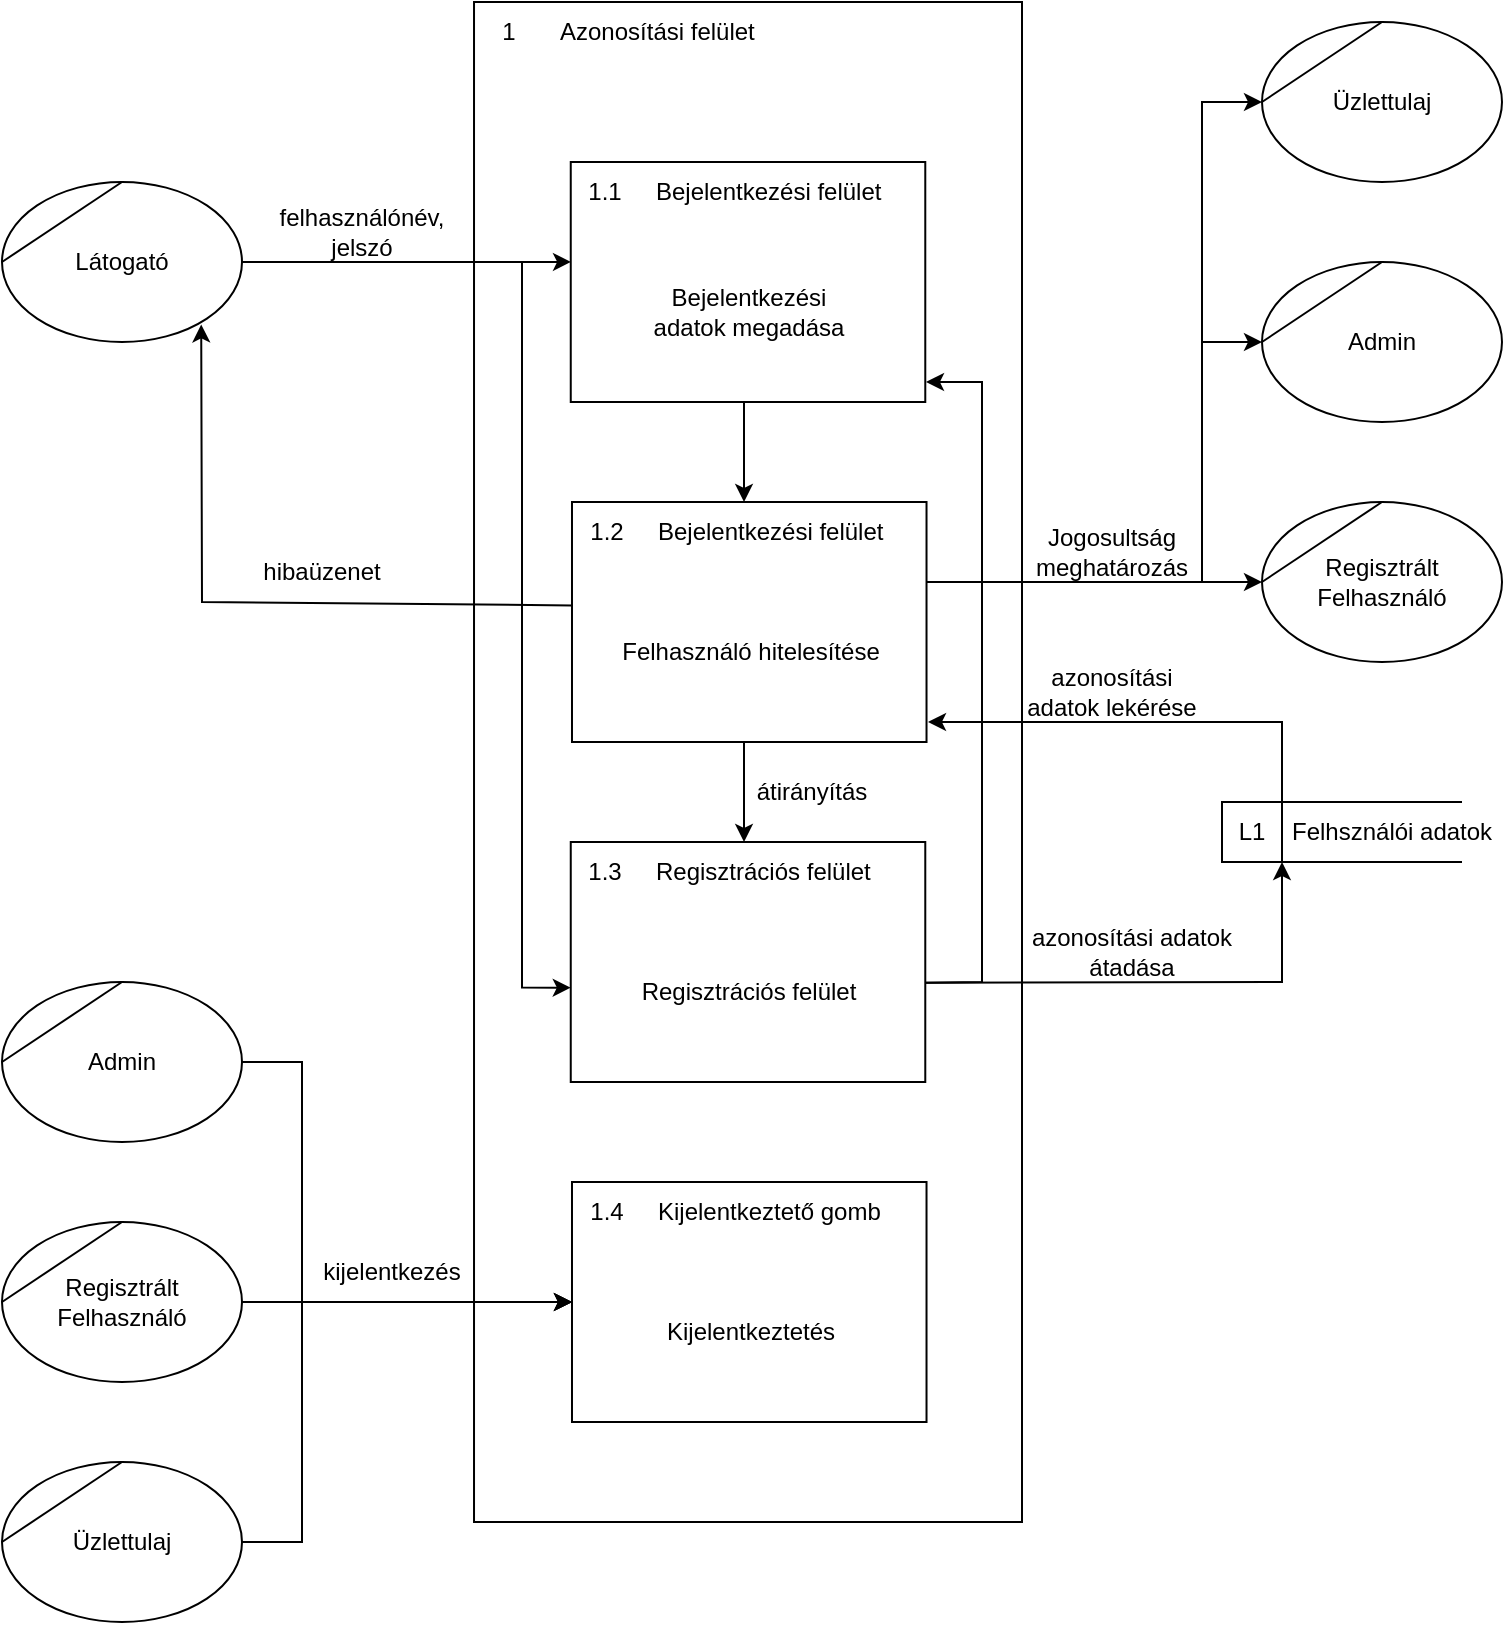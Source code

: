 <mxfile version="20.8.20" type="device"><diagram name="Page-1" id="wBHr8lDyeCEjuskGQir8"><mxGraphModel dx="1979" dy="1143" grid="1" gridSize="10" guides="1" tooltips="1" connect="1" arrows="1" fold="1" page="1" pageScale="1" pageWidth="827" pageHeight="1169" math="0" shadow="0"><root><mxCell id="0"/><mxCell id="1" parent="0"/><mxCell id="6Y3xSeC-OIGS1qBUJar_-1" value="" style="html=1;dashed=0;whitespace=wrap;shape=mxgraph.dfd.process;align=center;container=1;collapsible=0;spacingTop=30;" parent="1" vertex="1"><mxGeometry x="276.01" y="150" width="273.99" height="760" as="geometry"/></mxCell><mxCell id="6Y3xSeC-OIGS1qBUJar_-2" value="1" style="text;html=1;strokeColor=none;fillColor=none;align=center;verticalAlign=middle;whiteSpace=wrap;rounded=0;movable=0;resizable=0;rotatable=0;cloneable=0;deletable=0;connectable=0;allowArrows=0;pointerEvents=1;" parent="6Y3xSeC-OIGS1qBUJar_-1" vertex="1"><mxGeometry width="35" height="30" as="geometry"/></mxCell><mxCell id="6Y3xSeC-OIGS1qBUJar_-3" value="Azonosítási felület" style="text;html=1;strokeColor=none;fillColor=none;align=left;verticalAlign=middle;whiteSpace=wrap;rounded=0;movable=0;resizable=0;connectable=0;allowArrows=0;rotatable=0;cloneable=0;deletable=0;spacingLeft=6;autosize=1;resizeWidth=0;" parent="6Y3xSeC-OIGS1qBUJar_-1" vertex="1"><mxGeometry x="35" width="120" height="30" as="geometry"/></mxCell><mxCell id="6Y3xSeC-OIGS1qBUJar_-7" value="Bejelentkezési&lt;br&gt;adatok megadása" style="html=1;dashed=0;whitespace=wrap;shape=mxgraph.dfd.process2;align=center;container=1;collapsible=0;spacingTop=30;" parent="6Y3xSeC-OIGS1qBUJar_-1" vertex="1"><mxGeometry x="48.366" y="80" width="177.266" height="120" as="geometry"/></mxCell><mxCell id="6Y3xSeC-OIGS1qBUJar_-8" value="1.1" style="text;html=1;strokeColor=none;fillColor=none;align=center;verticalAlign=middle;whiteSpace=wrap;rounded=0;connectable=0;allowArrows=0;editable=1;movable=0;resizable=0;rotatable=0;deletable=0;locked=0;cloneable=0;" parent="6Y3xSeC-OIGS1qBUJar_-7" vertex="1"><mxGeometry width="35" height="30" as="geometry"/></mxCell><mxCell id="6Y3xSeC-OIGS1qBUJar_-9" value="Bejelentkezési felület" style="text;strokeColor=none;fillColor=none;align=left;verticalAlign=middle;whiteSpace=wrap;rounded=0;autosize=1;connectable=0;allowArrows=0;movable=0;resizable=0;rotatable=0;deletable=0;cloneable=0;spacingLeft=6;fontStyle=0;html=1;" parent="6Y3xSeC-OIGS1qBUJar_-7" vertex="1"><mxGeometry x="35" width="140" height="30" as="geometry"/></mxCell><mxCell id="6Y3xSeC-OIGS1qBUJar_-16" value="Felhasználó hitelesítése" style="html=1;dashed=0;whitespace=wrap;shape=mxgraph.dfd.process2;align=center;container=1;collapsible=0;spacingTop=30;" parent="6Y3xSeC-OIGS1qBUJar_-1" vertex="1"><mxGeometry x="48.986" y="250" width="177.266" height="120" as="geometry"/></mxCell><mxCell id="6Y3xSeC-OIGS1qBUJar_-17" value="1.2" style="text;html=1;strokeColor=none;fillColor=none;align=center;verticalAlign=middle;whiteSpace=wrap;rounded=0;connectable=0;allowArrows=0;editable=1;movable=0;resizable=0;rotatable=0;deletable=0;locked=0;cloneable=0;" parent="6Y3xSeC-OIGS1qBUJar_-16" vertex="1"><mxGeometry width="35" height="30" as="geometry"/></mxCell><mxCell id="6Y3xSeC-OIGS1qBUJar_-18" value="Bejelentkezési felület" style="text;strokeColor=none;fillColor=none;align=left;verticalAlign=middle;whiteSpace=wrap;rounded=0;autosize=1;connectable=0;allowArrows=0;movable=0;resizable=0;rotatable=0;deletable=0;cloneable=0;spacingLeft=6;fontStyle=0;html=1;" parent="6Y3xSeC-OIGS1qBUJar_-16" vertex="1"><mxGeometry x="35" width="140" height="30" as="geometry"/></mxCell><mxCell id="6Y3xSeC-OIGS1qBUJar_-21" value="" style="endArrow=classic;html=1;rounded=0;" parent="6Y3xSeC-OIGS1qBUJar_-1" edge="1"><mxGeometry width="50" height="50" relative="1" as="geometry"><mxPoint x="135" y="370" as="sourcePoint"/><mxPoint x="135" y="420" as="targetPoint"/></mxGeometry></mxCell><mxCell id="6Y3xSeC-OIGS1qBUJar_-24" value="Regisztrációs felület" style="html=1;dashed=0;whitespace=wrap;shape=mxgraph.dfd.process2;align=center;container=1;collapsible=0;spacingTop=30;" parent="6Y3xSeC-OIGS1qBUJar_-1" vertex="1"><mxGeometry x="48.366" y="420" width="177.266" height="120" as="geometry"/></mxCell><mxCell id="6Y3xSeC-OIGS1qBUJar_-25" value="1.3" style="text;html=1;strokeColor=none;fillColor=none;align=center;verticalAlign=middle;whiteSpace=wrap;rounded=0;connectable=0;allowArrows=0;editable=1;movable=0;resizable=0;rotatable=0;deletable=0;locked=0;cloneable=0;" parent="6Y3xSeC-OIGS1qBUJar_-24" vertex="1"><mxGeometry width="35" height="30" as="geometry"/></mxCell><mxCell id="6Y3xSeC-OIGS1qBUJar_-26" value="Regisztrációs felület" style="text;strokeColor=none;fillColor=none;align=left;verticalAlign=middle;whiteSpace=wrap;rounded=0;autosize=1;connectable=0;allowArrows=0;movable=0;resizable=0;rotatable=0;deletable=0;cloneable=0;spacingLeft=6;fontStyle=0;html=1;" parent="6Y3xSeC-OIGS1qBUJar_-24" vertex="1"><mxGeometry x="35" width="130" height="30" as="geometry"/></mxCell><mxCell id="6Y3xSeC-OIGS1qBUJar_-27" value="átirányítás" style="text;html=1;strokeColor=none;fillColor=none;align=center;verticalAlign=middle;whiteSpace=wrap;rounded=0;" parent="6Y3xSeC-OIGS1qBUJar_-1" vertex="1"><mxGeometry x="137.99" y="380" width="62.01" height="30" as="geometry"/></mxCell><mxCell id="6Y3xSeC-OIGS1qBUJar_-29" value="" style="endArrow=classic;html=1;rounded=0;" parent="6Y3xSeC-OIGS1qBUJar_-1" edge="1"><mxGeometry width="50" height="50" relative="1" as="geometry"><mxPoint x="135" y="200" as="sourcePoint"/><mxPoint x="135" y="250" as="targetPoint"/></mxGeometry></mxCell><mxCell id="6Y3xSeC-OIGS1qBUJar_-30" value="" style="endArrow=classic;html=1;rounded=0;exitX=1.001;exitY=0.586;exitDx=0;exitDy=0;exitPerimeter=0;" parent="6Y3xSeC-OIGS1qBUJar_-1" source="6Y3xSeC-OIGS1qBUJar_-24" edge="1"><mxGeometry width="50" height="50" relative="1" as="geometry"><mxPoint x="243.99" y="490" as="sourcePoint"/><mxPoint x="225.99" y="190" as="targetPoint"/><Array as="points"><mxPoint x="253.99" y="490"/><mxPoint x="253.99" y="190"/></Array></mxGeometry></mxCell><mxCell id="t-ofbgn7-wJjIu8tS1og-3" value="Kijelentkeztetés" style="html=1;dashed=0;whitespace=wrap;shape=mxgraph.dfd.process2;align=center;container=1;collapsible=0;spacingTop=30;" parent="6Y3xSeC-OIGS1qBUJar_-1" vertex="1"><mxGeometry x="48.986" y="590" width="177.266" height="120" as="geometry"/></mxCell><mxCell id="t-ofbgn7-wJjIu8tS1og-4" value="1.4" style="text;html=1;strokeColor=none;fillColor=none;align=center;verticalAlign=middle;whiteSpace=wrap;rounded=0;connectable=0;allowArrows=0;editable=1;movable=0;resizable=0;rotatable=0;deletable=0;locked=0;cloneable=0;" parent="t-ofbgn7-wJjIu8tS1og-3" vertex="1"><mxGeometry width="35" height="30" as="geometry"/></mxCell><mxCell id="t-ofbgn7-wJjIu8tS1og-5" value="Kijelentkeztető gomb" style="text;strokeColor=none;fillColor=none;align=left;verticalAlign=middle;whiteSpace=wrap;rounded=0;autosize=1;connectable=0;allowArrows=0;movable=0;resizable=0;rotatable=0;deletable=0;cloneable=0;spacingLeft=6;fontStyle=0;html=1;" parent="t-ofbgn7-wJjIu8tS1og-3" vertex="1"><mxGeometry x="35" width="140" height="30" as="geometry"/></mxCell><mxCell id="6Y3xSeC-OIGS1qBUJar_-13" style="edgeStyle=orthogonalEdgeStyle;rounded=0;orthogonalLoop=1;jettySize=auto;html=1;exitX=1;exitY=0.5;exitDx=0;exitDy=0;entryX=0.177;entryY=0.171;entryDx=0;entryDy=0;entryPerimeter=0;" parent="1" source="6Y3xSeC-OIGS1qBUJar_-4" target="6Y3xSeC-OIGS1qBUJar_-1" edge="1"><mxGeometry relative="1" as="geometry"/></mxCell><mxCell id="6Y3xSeC-OIGS1qBUJar_-4" value="Látogató" style="shape=stencil(tZRtjoMgEIZPw98GJR6gYXfvQe10nZQCAbYft99RNKlW7GajiTGZeeXhnZGBCRka5YCVvGHig5VlwTm9Kb5NYhUc1DElr8qjOmhISojenuGGx9gz0DTgMbaq+GR8T9+0j5C1NYYgaE0YKU86wRQaWsvvCdZv/xhFjvgXiOB7kynLyq+/Y3fVNuBiI79j7OB+db/rgceOi61+3Grg4v9YISmTO9xCHlR9/vb2xxxnzYDW6AK8OfLTeZzO66ynzM5CnqyHBUsn1DqN9UITnWoH/kUY5Iu9PtVUzRY1jx4IGk22K9UioSs+44+uvFxl3bKX1nTZdE12iV8=);whiteSpace=wrap;html=1;" parent="1" vertex="1"><mxGeometry x="40" y="240" width="120" height="80" as="geometry"/></mxCell><mxCell id="6Y3xSeC-OIGS1qBUJar_-5" value="Felhsználói adatok" style="html=1;dashed=0;whitespace=wrap;shape=mxgraph.dfd.dataStoreID;align=left;spacingLeft=33;container=1;collapsible=0;autosize=0;" parent="1" vertex="1"><mxGeometry x="650" y="550" width="120" height="30" as="geometry"/></mxCell><mxCell id="6Y3xSeC-OIGS1qBUJar_-6" value="L1" style="text;html=1;strokeColor=none;fillColor=none;align=center;verticalAlign=middle;whiteSpace=wrap;rounded=0;movable=0;resizable=0;rotatable=0;cloneable=0;deletable=0;allowArrows=0;connectable=0;" parent="6Y3xSeC-OIGS1qBUJar_-5" vertex="1"><mxGeometry width="30" height="30" as="geometry"/></mxCell><mxCell id="6Y3xSeC-OIGS1qBUJar_-14" value="felhasználónév, jelszó" style="text;html=1;strokeColor=none;fillColor=none;align=center;verticalAlign=middle;whiteSpace=wrap;rounded=0;" parent="1" vertex="1"><mxGeometry x="170" y="250" width="100" height="30" as="geometry"/></mxCell><mxCell id="6Y3xSeC-OIGS1qBUJar_-19" value="" style="endArrow=classic;html=1;rounded=0;exitX=0.25;exitY=0;exitDx=0;exitDy=0;exitPerimeter=0;" parent="1" source="6Y3xSeC-OIGS1qBUJar_-5" edge="1"><mxGeometry width="50" height="50" relative="1" as="geometry"><mxPoint x="660" y="540" as="sourcePoint"/><mxPoint x="503" y="510" as="targetPoint"/><Array as="points"><mxPoint x="680" y="510"/></Array></mxGeometry></mxCell><mxCell id="6Y3xSeC-OIGS1qBUJar_-22" value="" style="endArrow=classic;html=1;rounded=0;exitX=0.002;exitY=0.431;exitDx=0;exitDy=0;exitPerimeter=0;entryX=0.83;entryY=0.89;entryDx=0;entryDy=0;entryPerimeter=0;" parent="1" source="6Y3xSeC-OIGS1qBUJar_-16" target="6Y3xSeC-OIGS1qBUJar_-4" edge="1"><mxGeometry width="50" height="50" relative="1" as="geometry"><mxPoint x="250" y="480" as="sourcePoint"/><mxPoint x="140" y="330" as="targetPoint"/><Array as="points"><mxPoint x="140" y="450"/></Array></mxGeometry></mxCell><mxCell id="6Y3xSeC-OIGS1qBUJar_-23" value="hibaüzenet" style="text;html=1;strokeColor=none;fillColor=none;align=center;verticalAlign=middle;whiteSpace=wrap;rounded=0;" parent="1" vertex="1"><mxGeometry x="150" y="420" width="100" height="30" as="geometry"/></mxCell><mxCell id="6Y3xSeC-OIGS1qBUJar_-28" style="edgeStyle=orthogonalEdgeStyle;rounded=0;orthogonalLoop=1;jettySize=auto;html=1;exitX=1;exitY=0.5;exitDx=0;exitDy=0;entryX=0;entryY=0.607;entryDx=0;entryDy=0;entryPerimeter=0;" parent="1" source="6Y3xSeC-OIGS1qBUJar_-4" target="6Y3xSeC-OIGS1qBUJar_-24" edge="1"><mxGeometry relative="1" as="geometry"><Array as="points"><mxPoint x="300" y="280"/><mxPoint x="300" y="643"/></Array></mxGeometry></mxCell><mxCell id="6Y3xSeC-OIGS1qBUJar_-32" value="" style="endArrow=classic;html=1;rounded=0;exitX=1.001;exitY=0.586;exitDx=0;exitDy=0;exitPerimeter=0;" parent="1" source="6Y3xSeC-OIGS1qBUJar_-24" edge="1"><mxGeometry width="50" height="50" relative="1" as="geometry"><mxPoint x="778.02" y="790" as="sourcePoint"/><mxPoint x="680" y="580" as="targetPoint"/><Array as="points"><mxPoint x="680" y="640"/></Array></mxGeometry></mxCell><mxCell id="6Y3xSeC-OIGS1qBUJar_-33" value="azonosítási adatok átadása" style="text;html=1;strokeColor=none;fillColor=none;align=center;verticalAlign=middle;whiteSpace=wrap;rounded=0;" parent="1" vertex="1"><mxGeometry x="550" y="610" width="110" height="30" as="geometry"/></mxCell><mxCell id="6Y3xSeC-OIGS1qBUJar_-34" value="azonosítási adatok lekérése" style="text;html=1;strokeColor=none;fillColor=none;align=center;verticalAlign=middle;whiteSpace=wrap;rounded=0;" parent="1" vertex="1"><mxGeometry x="550" y="480" width="90" height="30" as="geometry"/></mxCell><mxCell id="6Y3xSeC-OIGS1qBUJar_-52" value="Regisztrált&lt;br&gt;Felhasználó" style="shape=stencil(tZRtjoMgEIZPw98GJR6gYXfvQe10nZQCAbYft99RNKlW7GajiTGZeeXhnZGBCRka5YCVvGHig5VlwTm9Kb5NYhUc1DElr8qjOmhISojenuGGx9gz0DTgMbaq+GR8T9+0j5C1NYYgaE0YKU86wRQaWsvvCdZv/xhFjvgXiOB7kynLyq+/Y3fVNuBiI79j7OB+db/rgceOi61+3Grg4v9YISmTO9xCHlR9/vb2xxxnzYDW6AK8OfLTeZzO66ynzM5CnqyHBUsn1DqN9UITnWoH/kUY5Iu9PtVUzRY1jx4IGk22K9UioSs+44+uvFxl3bKX1nTZdE12iV8=);whiteSpace=wrap;html=1;" parent="1" vertex="1"><mxGeometry x="670" y="400" width="120" height="80" as="geometry"/></mxCell><mxCell id="6Y3xSeC-OIGS1qBUJar_-53" value="Admin" style="shape=stencil(tZRtjoMgEIZPw98GJR6gYXfvQe10nZQCAbYft99RNKlW7GajiTGZeeXhnZGBCRka5YCVvGHig5VlwTm9Kb5NYhUc1DElr8qjOmhISojenuGGx9gz0DTgMbaq+GR8T9+0j5C1NYYgaE0YKU86wRQaWsvvCdZv/xhFjvgXiOB7kynLyq+/Y3fVNuBiI79j7OB+db/rgceOi61+3Grg4v9YISmTO9xCHlR9/vb2xxxnzYDW6AK8OfLTeZzO66ynzM5CnqyHBUsn1DqN9UITnWoH/kUY5Iu9PtVUzRY1jx4IGk22K9UioSs+44+uvFxl3bKX1nTZdE12iV8=);whiteSpace=wrap;html=1;" parent="1" vertex="1"><mxGeometry x="670" y="280" width="120" height="80" as="geometry"/></mxCell><mxCell id="6Y3xSeC-OIGS1qBUJar_-54" value="" style="endArrow=classic;html=1;rounded=0;entryX=0;entryY=0.5;entryDx=0;entryDy=0;" parent="1" target="6Y3xSeC-OIGS1qBUJar_-53" edge="1"><mxGeometry width="50" height="50" relative="1" as="geometry"><mxPoint x="640" y="320" as="sourcePoint"/><mxPoint x="670" y="260" as="targetPoint"/><Array as="points"><mxPoint x="640" y="440"/><mxPoint x="640" y="320"/></Array></mxGeometry></mxCell><mxCell id="6Y3xSeC-OIGS1qBUJar_-55" value="" style="endArrow=classic;html=1;rounded=0;entryX=0;entryY=0.5;entryDx=0;entryDy=0;" parent="1" target="6Y3xSeC-OIGS1qBUJar_-52" edge="1"><mxGeometry width="50" height="50" relative="1" as="geometry"><mxPoint x="502" y="440" as="sourcePoint"/><mxPoint x="660" y="260" as="targetPoint"/><Array as="points"><mxPoint x="630" y="440"/></Array></mxGeometry></mxCell><mxCell id="6Y3xSeC-OIGS1qBUJar_-56" value="Jogosultság meghatározás" style="text;html=1;strokeColor=none;fillColor=none;align=center;verticalAlign=middle;whiteSpace=wrap;rounded=0;" parent="1" vertex="1"><mxGeometry x="560" y="410" width="70" height="30" as="geometry"/></mxCell><mxCell id="t-ofbgn7-wJjIu8tS1og-7" style="edgeStyle=orthogonalEdgeStyle;rounded=0;orthogonalLoop=1;jettySize=auto;html=1;exitX=1;exitY=0.5;exitDx=0;exitDy=0;" parent="1" source="t-ofbgn7-wJjIu8tS1og-1" target="t-ofbgn7-wJjIu8tS1og-3" edge="1"><mxGeometry relative="1" as="geometry"><Array as="points"><mxPoint x="180" y="800"/><mxPoint x="180" y="800"/></Array></mxGeometry></mxCell><mxCell id="t-ofbgn7-wJjIu8tS1og-1" value="Regisztrált&lt;br&gt;Felhasználó" style="shape=stencil(tZRtjoMgEIZPw98GJR6gYXfvQe10nZQCAbYft99RNKlW7GajiTGZeeXhnZGBCRka5YCVvGHig5VlwTm9Kb5NYhUc1DElr8qjOmhISojenuGGx9gz0DTgMbaq+GR8T9+0j5C1NYYgaE0YKU86wRQaWsvvCdZv/xhFjvgXiOB7kynLyq+/Y3fVNuBiI79j7OB+db/rgceOi61+3Grg4v9YISmTO9xCHlR9/vb2xxxnzYDW6AK8OfLTeZzO66ynzM5CnqyHBUsn1DqN9UITnWoH/kUY5Iu9PtVUzRY1jx4IGk22K9UioSs+44+uvFxl3bKX1nTZdE12iV8=);whiteSpace=wrap;html=1;" parent="1" vertex="1"><mxGeometry x="40" y="760" width="120" height="80" as="geometry"/></mxCell><mxCell id="t-ofbgn7-wJjIu8tS1og-6" style="edgeStyle=orthogonalEdgeStyle;rounded=0;orthogonalLoop=1;jettySize=auto;html=1;exitX=1;exitY=0.5;exitDx=0;exitDy=0;" parent="1" source="t-ofbgn7-wJjIu8tS1og-2" target="t-ofbgn7-wJjIu8tS1og-3" edge="1"><mxGeometry relative="1" as="geometry"><Array as="points"><mxPoint x="190" y="680"/><mxPoint x="190" y="800"/></Array></mxGeometry></mxCell><mxCell id="t-ofbgn7-wJjIu8tS1og-2" value="Admin" style="shape=stencil(tZRtjoMgEIZPw98GJR6gYXfvQe10nZQCAbYft99RNKlW7GajiTGZeeXhnZGBCRka5YCVvGHig5VlwTm9Kb5NYhUc1DElr8qjOmhISojenuGGx9gz0DTgMbaq+GR8T9+0j5C1NYYgaE0YKU86wRQaWsvvCdZv/xhFjvgXiOB7kynLyq+/Y3fVNuBiI79j7OB+db/rgceOi61+3Grg4v9YISmTO9xCHlR9/vb2xxxnzYDW6AK8OfLTeZzO66ynzM5CnqyHBUsn1DqN9UITnWoH/kUY5Iu9PtVUzRY1jx4IGk22K9UioSs+44+uvFxl3bKX1nTZdE12iV8=);whiteSpace=wrap;html=1;" parent="1" vertex="1"><mxGeometry x="40" y="640" width="120" height="80" as="geometry"/></mxCell><mxCell id="t-ofbgn7-wJjIu8tS1og-8" value="kijelentkezés" style="text;html=1;strokeColor=none;fillColor=none;align=center;verticalAlign=middle;whiteSpace=wrap;rounded=0;" parent="1" vertex="1"><mxGeometry x="190" y="770" width="90" height="30" as="geometry"/></mxCell><mxCell id="STA9T1CAqGOj2N9s6_vH-1" value="Üzlettulaj" style="shape=stencil(tZRtjoMgEIZPw98GJR6gYXfvQe10nZQCAbYft99RNKlW7GajiTGZeeXhnZGBCRka5YCVvGHig5VlwTm9Kb5NYhUc1DElr8qjOmhISojenuGGx9gz0DTgMbaq+GR8T9+0j5C1NYYgaE0YKU86wRQaWsvvCdZv/xhFjvgXiOB7kynLyq+/Y3fVNuBiI79j7OB+db/rgceOi61+3Grg4v9YISmTO9xCHlR9/vb2xxxnzYDW6AK8OfLTeZzO66ynzM5CnqyHBUsn1DqN9UITnWoH/kUY5Iu9PtVUzRY1jx4IGk22K9UioSs+44+uvFxl3bKX1nTZdE12iV8=);whiteSpace=wrap;html=1;" parent="1" vertex="1"><mxGeometry x="40" y="880" width="120" height="80" as="geometry"/></mxCell><mxCell id="STA9T1CAqGOj2N9s6_vH-2" style="edgeStyle=orthogonalEdgeStyle;rounded=0;orthogonalLoop=1;jettySize=auto;html=1;exitX=1;exitY=0.5;exitDx=0;exitDy=0;" parent="1" source="STA9T1CAqGOj2N9s6_vH-1" target="t-ofbgn7-wJjIu8tS1og-3" edge="1"><mxGeometry relative="1" as="geometry"><Array as="points"><mxPoint x="190" y="920"/><mxPoint x="190" y="800"/></Array></mxGeometry></mxCell><mxCell id="STA9T1CAqGOj2N9s6_vH-3" value="Üzlettulaj" style="shape=stencil(tZRtjoMgEIZPw98GJR6gYXfvQe10nZQCAbYft99RNKlW7GajiTGZeeXhnZGBCRka5YCVvGHig5VlwTm9Kb5NYhUc1DElr8qjOmhISojenuGGx9gz0DTgMbaq+GR8T9+0j5C1NYYgaE0YKU86wRQaWsvvCdZv/xhFjvgXiOB7kynLyq+/Y3fVNuBiI79j7OB+db/rgceOi61+3Grg4v9YISmTO9xCHlR9/vb2xxxnzYDW6AK8OfLTeZzO66ynzM5CnqyHBUsn1DqN9UITnWoH/kUY5Iu9PtVUzRY1jx4IGk22K9UioSs+44+uvFxl3bKX1nTZdE12iV8=);whiteSpace=wrap;html=1;" parent="1" vertex="1"><mxGeometry x="670" y="160" width="120" height="80" as="geometry"/></mxCell><mxCell id="STA9T1CAqGOj2N9s6_vH-4" value="" style="endArrow=classic;html=1;rounded=0;entryX=0;entryY=0.5;entryDx=0;entryDy=0;" parent="1" target="STA9T1CAqGOj2N9s6_vH-3" edge="1"><mxGeometry width="50" height="50" relative="1" as="geometry"><mxPoint x="640" y="320" as="sourcePoint"/><mxPoint x="670" y="260" as="targetPoint"/><Array as="points"><mxPoint x="640" y="440"/><mxPoint x="640" y="200"/></Array></mxGeometry></mxCell></root></mxGraphModel></diagram></mxfile>